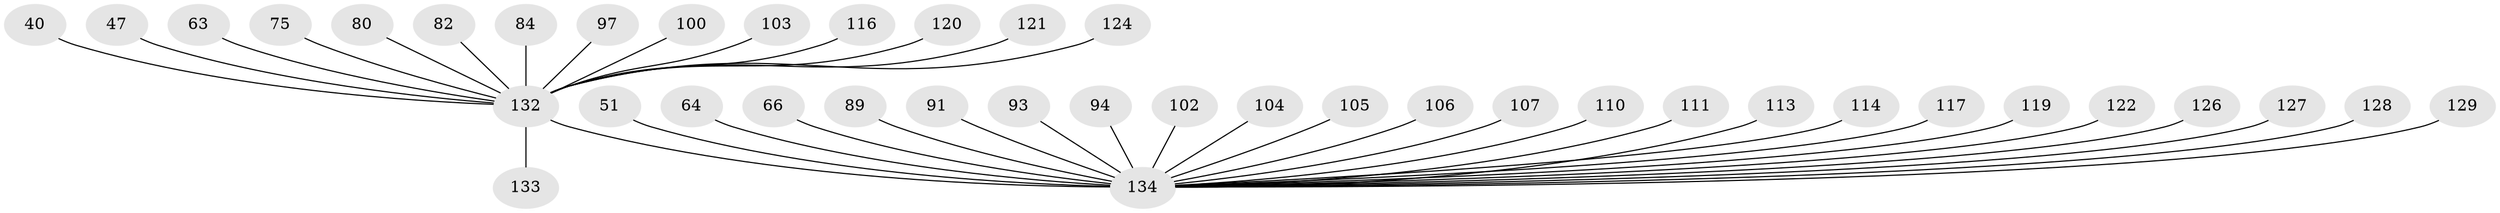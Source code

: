 // original degree distribution, {1: 0.5074626865671642, 38: 0.007462686567164179, 2: 0.2537313432835821, 18: 0.007462686567164179, 10: 0.007462686567164179, 3: 0.08955223880597014, 11: 0.014925373134328358, 5: 0.029850746268656716, 4: 0.05223880597014925, 6: 0.022388059701492536, 8: 0.007462686567164179}
// Generated by graph-tools (version 1.1) at 2025/50/03/04/25 21:50:16]
// undirected, 40 vertices, 39 edges
graph export_dot {
graph [start="1"]
  node [color=gray90,style=filled];
  40;
  47;
  51;
  63;
  64;
  66;
  75;
  80;
  82;
  84 [super="+78+81"];
  89;
  91;
  93;
  94;
  97;
  100;
  102;
  103 [super="+95"];
  104;
  105;
  106 [super="+87"];
  107;
  110;
  111 [super="+58+108"];
  113;
  114 [super="+3"];
  116;
  117;
  119 [super="+76"];
  120 [super="+59"];
  121 [super="+44"];
  122 [super="+53+83+85+118"];
  124;
  126 [super="+25"];
  127;
  128 [super="+49+54+56+65+69"];
  129;
  132 [super="+68+72+112+99+131+16+21"];
  133;
  134 [super="+13+109+123+101+125+18+41+52+57+61+67+77+90+92+27+33+37"];
  40 -- 132;
  47 -- 132;
  51 -- 134;
  63 -- 132;
  64 -- 134;
  66 -- 134;
  75 -- 132;
  80 -- 132;
  82 -- 132;
  84 -- 132 [weight=3];
  89 -- 134;
  91 -- 134;
  93 -- 134;
  94 -- 134;
  97 -- 132;
  100 -- 132;
  102 -- 134;
  103 -- 132;
  104 -- 134;
  105 -- 134;
  106 -- 134;
  107 -- 134;
  110 -- 134;
  111 -- 134 [weight=3];
  113 -- 134;
  114 -- 134;
  116 -- 132;
  117 -- 134;
  119 -- 134;
  120 -- 132;
  121 -- 132;
  122 -- 134 [weight=4];
  124 -- 132;
  126 -- 134;
  127 -- 134;
  128 -- 134 [weight=5];
  129 -- 134;
  132 -- 134 [weight=18];
  132 -- 133;
}
